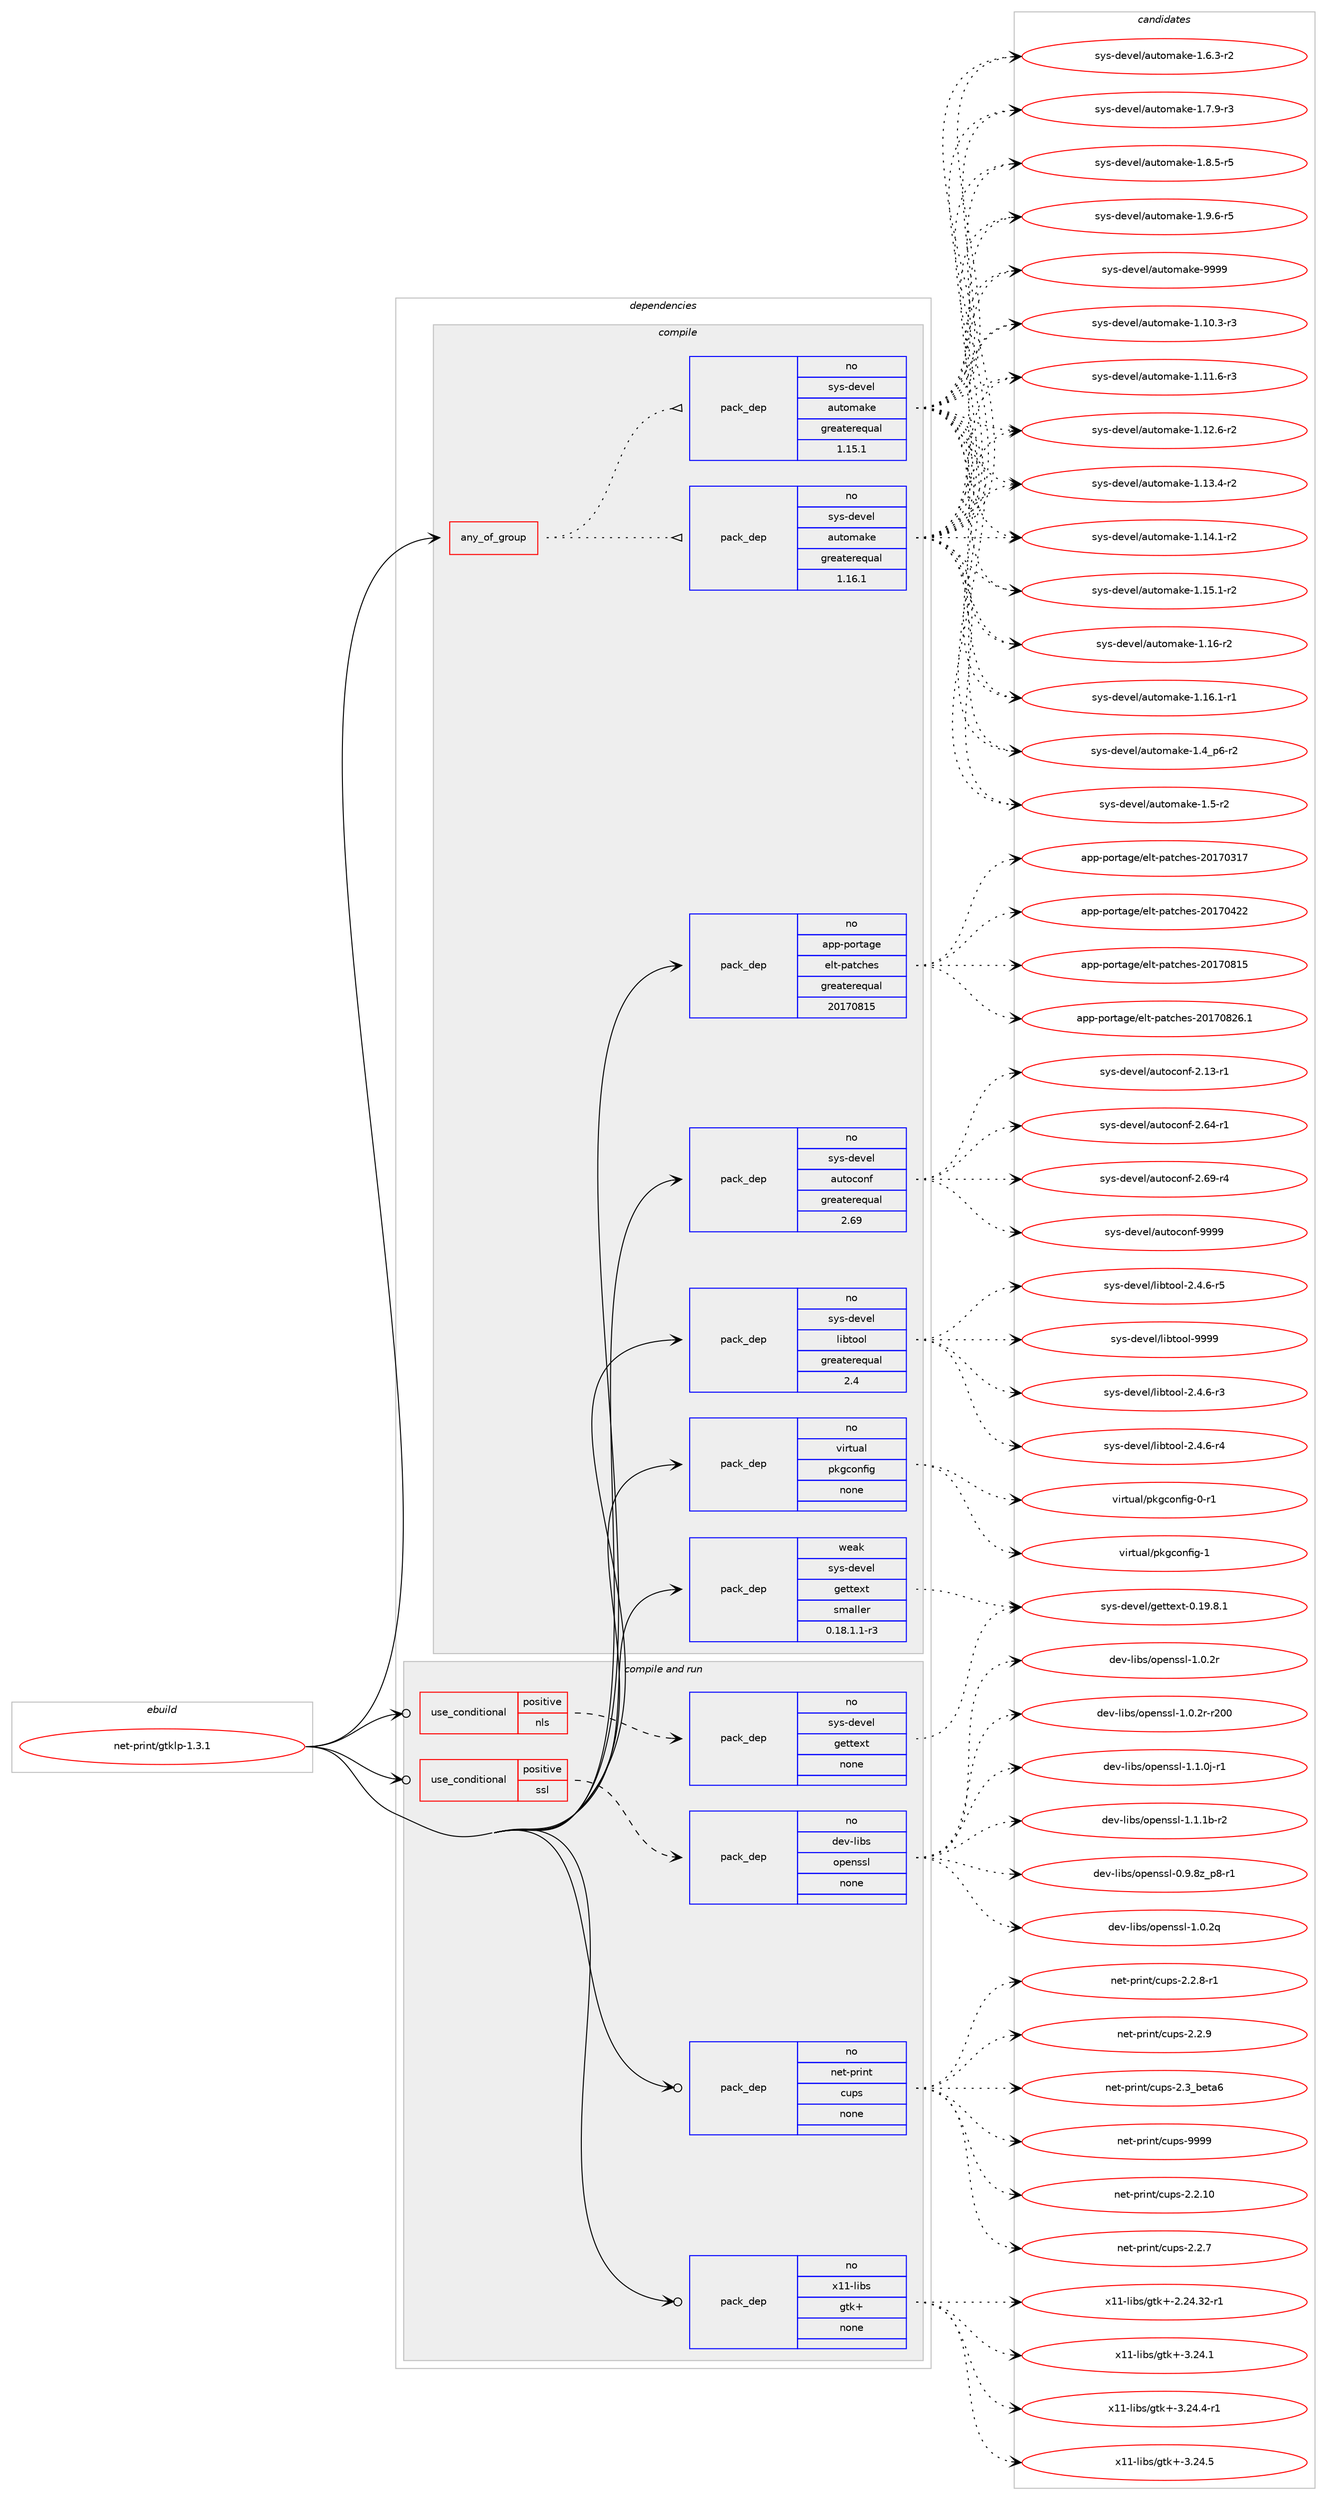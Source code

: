 digraph prolog {

# *************
# Graph options
# *************

newrank=true;
concentrate=true;
compound=true;
graph [rankdir=LR,fontname=Helvetica,fontsize=10,ranksep=1.5];#, ranksep=2.5, nodesep=0.2];
edge  [arrowhead=vee];
node  [fontname=Helvetica,fontsize=10];

# **********
# The ebuild
# **********

subgraph cluster_leftcol {
color=gray;
rank=same;
label=<<i>ebuild</i>>;
id [label="net-print/gtklp-1.3.1", color=red, width=4, href="../net-print/gtklp-1.3.1.svg"];
}

# ****************
# The dependencies
# ****************

subgraph cluster_midcol {
color=gray;
label=<<i>dependencies</i>>;
subgraph cluster_compile {
fillcolor="#eeeeee";
style=filled;
label=<<i>compile</i>>;
subgraph any26582 {
dependency1677041 [label=<<TABLE BORDER="0" CELLBORDER="1" CELLSPACING="0" CELLPADDING="4"><TR><TD CELLPADDING="10">any_of_group</TD></TR></TABLE>>, shape=none, color=red];subgraph pack1199281 {
dependency1677042 [label=<<TABLE BORDER="0" CELLBORDER="1" CELLSPACING="0" CELLPADDING="4" WIDTH="220"><TR><TD ROWSPAN="6" CELLPADDING="30">pack_dep</TD></TR><TR><TD WIDTH="110">no</TD></TR><TR><TD>sys-devel</TD></TR><TR><TD>automake</TD></TR><TR><TD>greaterequal</TD></TR><TR><TD>1.16.1</TD></TR></TABLE>>, shape=none, color=blue];
}
dependency1677041:e -> dependency1677042:w [weight=20,style="dotted",arrowhead="oinv"];
subgraph pack1199282 {
dependency1677043 [label=<<TABLE BORDER="0" CELLBORDER="1" CELLSPACING="0" CELLPADDING="4" WIDTH="220"><TR><TD ROWSPAN="6" CELLPADDING="30">pack_dep</TD></TR><TR><TD WIDTH="110">no</TD></TR><TR><TD>sys-devel</TD></TR><TR><TD>automake</TD></TR><TR><TD>greaterequal</TD></TR><TR><TD>1.15.1</TD></TR></TABLE>>, shape=none, color=blue];
}
dependency1677041:e -> dependency1677043:w [weight=20,style="dotted",arrowhead="oinv"];
}
id:e -> dependency1677041:w [weight=20,style="solid",arrowhead="vee"];
subgraph pack1199283 {
dependency1677044 [label=<<TABLE BORDER="0" CELLBORDER="1" CELLSPACING="0" CELLPADDING="4" WIDTH="220"><TR><TD ROWSPAN="6" CELLPADDING="30">pack_dep</TD></TR><TR><TD WIDTH="110">no</TD></TR><TR><TD>app-portage</TD></TR><TR><TD>elt-patches</TD></TR><TR><TD>greaterequal</TD></TR><TR><TD>20170815</TD></TR></TABLE>>, shape=none, color=blue];
}
id:e -> dependency1677044:w [weight=20,style="solid",arrowhead="vee"];
subgraph pack1199284 {
dependency1677045 [label=<<TABLE BORDER="0" CELLBORDER="1" CELLSPACING="0" CELLPADDING="4" WIDTH="220"><TR><TD ROWSPAN="6" CELLPADDING="30">pack_dep</TD></TR><TR><TD WIDTH="110">no</TD></TR><TR><TD>sys-devel</TD></TR><TR><TD>autoconf</TD></TR><TR><TD>greaterequal</TD></TR><TR><TD>2.69</TD></TR></TABLE>>, shape=none, color=blue];
}
id:e -> dependency1677045:w [weight=20,style="solid",arrowhead="vee"];
subgraph pack1199285 {
dependency1677046 [label=<<TABLE BORDER="0" CELLBORDER="1" CELLSPACING="0" CELLPADDING="4" WIDTH="220"><TR><TD ROWSPAN="6" CELLPADDING="30">pack_dep</TD></TR><TR><TD WIDTH="110">no</TD></TR><TR><TD>sys-devel</TD></TR><TR><TD>libtool</TD></TR><TR><TD>greaterequal</TD></TR><TR><TD>2.4</TD></TR></TABLE>>, shape=none, color=blue];
}
id:e -> dependency1677046:w [weight=20,style="solid",arrowhead="vee"];
subgraph pack1199286 {
dependency1677047 [label=<<TABLE BORDER="0" CELLBORDER="1" CELLSPACING="0" CELLPADDING="4" WIDTH="220"><TR><TD ROWSPAN="6" CELLPADDING="30">pack_dep</TD></TR><TR><TD WIDTH="110">no</TD></TR><TR><TD>virtual</TD></TR><TR><TD>pkgconfig</TD></TR><TR><TD>none</TD></TR><TR><TD></TD></TR></TABLE>>, shape=none, color=blue];
}
id:e -> dependency1677047:w [weight=20,style="solid",arrowhead="vee"];
subgraph pack1199287 {
dependency1677048 [label=<<TABLE BORDER="0" CELLBORDER="1" CELLSPACING="0" CELLPADDING="4" WIDTH="220"><TR><TD ROWSPAN="6" CELLPADDING="30">pack_dep</TD></TR><TR><TD WIDTH="110">weak</TD></TR><TR><TD>sys-devel</TD></TR><TR><TD>gettext</TD></TR><TR><TD>smaller</TD></TR><TR><TD>0.18.1.1-r3</TD></TR></TABLE>>, shape=none, color=blue];
}
id:e -> dependency1677048:w [weight=20,style="solid",arrowhead="vee"];
}
subgraph cluster_compileandrun {
fillcolor="#eeeeee";
style=filled;
label=<<i>compile and run</i>>;
subgraph cond450345 {
dependency1677049 [label=<<TABLE BORDER="0" CELLBORDER="1" CELLSPACING="0" CELLPADDING="4"><TR><TD ROWSPAN="3" CELLPADDING="10">use_conditional</TD></TR><TR><TD>positive</TD></TR><TR><TD>nls</TD></TR></TABLE>>, shape=none, color=red];
subgraph pack1199288 {
dependency1677050 [label=<<TABLE BORDER="0" CELLBORDER="1" CELLSPACING="0" CELLPADDING="4" WIDTH="220"><TR><TD ROWSPAN="6" CELLPADDING="30">pack_dep</TD></TR><TR><TD WIDTH="110">no</TD></TR><TR><TD>sys-devel</TD></TR><TR><TD>gettext</TD></TR><TR><TD>none</TD></TR><TR><TD></TD></TR></TABLE>>, shape=none, color=blue];
}
dependency1677049:e -> dependency1677050:w [weight=20,style="dashed",arrowhead="vee"];
}
id:e -> dependency1677049:w [weight=20,style="solid",arrowhead="odotvee"];
subgraph cond450346 {
dependency1677051 [label=<<TABLE BORDER="0" CELLBORDER="1" CELLSPACING="0" CELLPADDING="4"><TR><TD ROWSPAN="3" CELLPADDING="10">use_conditional</TD></TR><TR><TD>positive</TD></TR><TR><TD>ssl</TD></TR></TABLE>>, shape=none, color=red];
subgraph pack1199289 {
dependency1677052 [label=<<TABLE BORDER="0" CELLBORDER="1" CELLSPACING="0" CELLPADDING="4" WIDTH="220"><TR><TD ROWSPAN="6" CELLPADDING="30">pack_dep</TD></TR><TR><TD WIDTH="110">no</TD></TR><TR><TD>dev-libs</TD></TR><TR><TD>openssl</TD></TR><TR><TD>none</TD></TR><TR><TD></TD></TR></TABLE>>, shape=none, color=blue];
}
dependency1677051:e -> dependency1677052:w [weight=20,style="dashed",arrowhead="vee"];
}
id:e -> dependency1677051:w [weight=20,style="solid",arrowhead="odotvee"];
subgraph pack1199290 {
dependency1677053 [label=<<TABLE BORDER="0" CELLBORDER="1" CELLSPACING="0" CELLPADDING="4" WIDTH="220"><TR><TD ROWSPAN="6" CELLPADDING="30">pack_dep</TD></TR><TR><TD WIDTH="110">no</TD></TR><TR><TD>net-print</TD></TR><TR><TD>cups</TD></TR><TR><TD>none</TD></TR><TR><TD></TD></TR></TABLE>>, shape=none, color=blue];
}
id:e -> dependency1677053:w [weight=20,style="solid",arrowhead="odotvee"];
subgraph pack1199291 {
dependency1677054 [label=<<TABLE BORDER="0" CELLBORDER="1" CELLSPACING="0" CELLPADDING="4" WIDTH="220"><TR><TD ROWSPAN="6" CELLPADDING="30">pack_dep</TD></TR><TR><TD WIDTH="110">no</TD></TR><TR><TD>x11-libs</TD></TR><TR><TD>gtk+</TD></TR><TR><TD>none</TD></TR><TR><TD></TD></TR></TABLE>>, shape=none, color=blue];
}
id:e -> dependency1677054:w [weight=20,style="solid",arrowhead="odotvee"];
}
subgraph cluster_run {
fillcolor="#eeeeee";
style=filled;
label=<<i>run</i>>;
}
}

# **************
# The candidates
# **************

subgraph cluster_choices {
rank=same;
color=gray;
label=<<i>candidates</i>>;

subgraph choice1199281 {
color=black;
nodesep=1;
choice11512111545100101118101108479711711611110997107101454946494846514511451 [label="sys-devel/automake-1.10.3-r3", color=red, width=4,href="../sys-devel/automake-1.10.3-r3.svg"];
choice11512111545100101118101108479711711611110997107101454946494946544511451 [label="sys-devel/automake-1.11.6-r3", color=red, width=4,href="../sys-devel/automake-1.11.6-r3.svg"];
choice11512111545100101118101108479711711611110997107101454946495046544511450 [label="sys-devel/automake-1.12.6-r2", color=red, width=4,href="../sys-devel/automake-1.12.6-r2.svg"];
choice11512111545100101118101108479711711611110997107101454946495146524511450 [label="sys-devel/automake-1.13.4-r2", color=red, width=4,href="../sys-devel/automake-1.13.4-r2.svg"];
choice11512111545100101118101108479711711611110997107101454946495246494511450 [label="sys-devel/automake-1.14.1-r2", color=red, width=4,href="../sys-devel/automake-1.14.1-r2.svg"];
choice11512111545100101118101108479711711611110997107101454946495346494511450 [label="sys-devel/automake-1.15.1-r2", color=red, width=4,href="../sys-devel/automake-1.15.1-r2.svg"];
choice1151211154510010111810110847971171161111099710710145494649544511450 [label="sys-devel/automake-1.16-r2", color=red, width=4,href="../sys-devel/automake-1.16-r2.svg"];
choice11512111545100101118101108479711711611110997107101454946495446494511449 [label="sys-devel/automake-1.16.1-r1", color=red, width=4,href="../sys-devel/automake-1.16.1-r1.svg"];
choice115121115451001011181011084797117116111109971071014549465295112544511450 [label="sys-devel/automake-1.4_p6-r2", color=red, width=4,href="../sys-devel/automake-1.4_p6-r2.svg"];
choice11512111545100101118101108479711711611110997107101454946534511450 [label="sys-devel/automake-1.5-r2", color=red, width=4,href="../sys-devel/automake-1.5-r2.svg"];
choice115121115451001011181011084797117116111109971071014549465446514511450 [label="sys-devel/automake-1.6.3-r2", color=red, width=4,href="../sys-devel/automake-1.6.3-r2.svg"];
choice115121115451001011181011084797117116111109971071014549465546574511451 [label="sys-devel/automake-1.7.9-r3", color=red, width=4,href="../sys-devel/automake-1.7.9-r3.svg"];
choice115121115451001011181011084797117116111109971071014549465646534511453 [label="sys-devel/automake-1.8.5-r5", color=red, width=4,href="../sys-devel/automake-1.8.5-r5.svg"];
choice115121115451001011181011084797117116111109971071014549465746544511453 [label="sys-devel/automake-1.9.6-r5", color=red, width=4,href="../sys-devel/automake-1.9.6-r5.svg"];
choice115121115451001011181011084797117116111109971071014557575757 [label="sys-devel/automake-9999", color=red, width=4,href="../sys-devel/automake-9999.svg"];
dependency1677042:e -> choice11512111545100101118101108479711711611110997107101454946494846514511451:w [style=dotted,weight="100"];
dependency1677042:e -> choice11512111545100101118101108479711711611110997107101454946494946544511451:w [style=dotted,weight="100"];
dependency1677042:e -> choice11512111545100101118101108479711711611110997107101454946495046544511450:w [style=dotted,weight="100"];
dependency1677042:e -> choice11512111545100101118101108479711711611110997107101454946495146524511450:w [style=dotted,weight="100"];
dependency1677042:e -> choice11512111545100101118101108479711711611110997107101454946495246494511450:w [style=dotted,weight="100"];
dependency1677042:e -> choice11512111545100101118101108479711711611110997107101454946495346494511450:w [style=dotted,weight="100"];
dependency1677042:e -> choice1151211154510010111810110847971171161111099710710145494649544511450:w [style=dotted,weight="100"];
dependency1677042:e -> choice11512111545100101118101108479711711611110997107101454946495446494511449:w [style=dotted,weight="100"];
dependency1677042:e -> choice115121115451001011181011084797117116111109971071014549465295112544511450:w [style=dotted,weight="100"];
dependency1677042:e -> choice11512111545100101118101108479711711611110997107101454946534511450:w [style=dotted,weight="100"];
dependency1677042:e -> choice115121115451001011181011084797117116111109971071014549465446514511450:w [style=dotted,weight="100"];
dependency1677042:e -> choice115121115451001011181011084797117116111109971071014549465546574511451:w [style=dotted,weight="100"];
dependency1677042:e -> choice115121115451001011181011084797117116111109971071014549465646534511453:w [style=dotted,weight="100"];
dependency1677042:e -> choice115121115451001011181011084797117116111109971071014549465746544511453:w [style=dotted,weight="100"];
dependency1677042:e -> choice115121115451001011181011084797117116111109971071014557575757:w [style=dotted,weight="100"];
}
subgraph choice1199282 {
color=black;
nodesep=1;
choice11512111545100101118101108479711711611110997107101454946494846514511451 [label="sys-devel/automake-1.10.3-r3", color=red, width=4,href="../sys-devel/automake-1.10.3-r3.svg"];
choice11512111545100101118101108479711711611110997107101454946494946544511451 [label="sys-devel/automake-1.11.6-r3", color=red, width=4,href="../sys-devel/automake-1.11.6-r3.svg"];
choice11512111545100101118101108479711711611110997107101454946495046544511450 [label="sys-devel/automake-1.12.6-r2", color=red, width=4,href="../sys-devel/automake-1.12.6-r2.svg"];
choice11512111545100101118101108479711711611110997107101454946495146524511450 [label="sys-devel/automake-1.13.4-r2", color=red, width=4,href="../sys-devel/automake-1.13.4-r2.svg"];
choice11512111545100101118101108479711711611110997107101454946495246494511450 [label="sys-devel/automake-1.14.1-r2", color=red, width=4,href="../sys-devel/automake-1.14.1-r2.svg"];
choice11512111545100101118101108479711711611110997107101454946495346494511450 [label="sys-devel/automake-1.15.1-r2", color=red, width=4,href="../sys-devel/automake-1.15.1-r2.svg"];
choice1151211154510010111810110847971171161111099710710145494649544511450 [label="sys-devel/automake-1.16-r2", color=red, width=4,href="../sys-devel/automake-1.16-r2.svg"];
choice11512111545100101118101108479711711611110997107101454946495446494511449 [label="sys-devel/automake-1.16.1-r1", color=red, width=4,href="../sys-devel/automake-1.16.1-r1.svg"];
choice115121115451001011181011084797117116111109971071014549465295112544511450 [label="sys-devel/automake-1.4_p6-r2", color=red, width=4,href="../sys-devel/automake-1.4_p6-r2.svg"];
choice11512111545100101118101108479711711611110997107101454946534511450 [label="sys-devel/automake-1.5-r2", color=red, width=4,href="../sys-devel/automake-1.5-r2.svg"];
choice115121115451001011181011084797117116111109971071014549465446514511450 [label="sys-devel/automake-1.6.3-r2", color=red, width=4,href="../sys-devel/automake-1.6.3-r2.svg"];
choice115121115451001011181011084797117116111109971071014549465546574511451 [label="sys-devel/automake-1.7.9-r3", color=red, width=4,href="../sys-devel/automake-1.7.9-r3.svg"];
choice115121115451001011181011084797117116111109971071014549465646534511453 [label="sys-devel/automake-1.8.5-r5", color=red, width=4,href="../sys-devel/automake-1.8.5-r5.svg"];
choice115121115451001011181011084797117116111109971071014549465746544511453 [label="sys-devel/automake-1.9.6-r5", color=red, width=4,href="../sys-devel/automake-1.9.6-r5.svg"];
choice115121115451001011181011084797117116111109971071014557575757 [label="sys-devel/automake-9999", color=red, width=4,href="../sys-devel/automake-9999.svg"];
dependency1677043:e -> choice11512111545100101118101108479711711611110997107101454946494846514511451:w [style=dotted,weight="100"];
dependency1677043:e -> choice11512111545100101118101108479711711611110997107101454946494946544511451:w [style=dotted,weight="100"];
dependency1677043:e -> choice11512111545100101118101108479711711611110997107101454946495046544511450:w [style=dotted,weight="100"];
dependency1677043:e -> choice11512111545100101118101108479711711611110997107101454946495146524511450:w [style=dotted,weight="100"];
dependency1677043:e -> choice11512111545100101118101108479711711611110997107101454946495246494511450:w [style=dotted,weight="100"];
dependency1677043:e -> choice11512111545100101118101108479711711611110997107101454946495346494511450:w [style=dotted,weight="100"];
dependency1677043:e -> choice1151211154510010111810110847971171161111099710710145494649544511450:w [style=dotted,weight="100"];
dependency1677043:e -> choice11512111545100101118101108479711711611110997107101454946495446494511449:w [style=dotted,weight="100"];
dependency1677043:e -> choice115121115451001011181011084797117116111109971071014549465295112544511450:w [style=dotted,weight="100"];
dependency1677043:e -> choice11512111545100101118101108479711711611110997107101454946534511450:w [style=dotted,weight="100"];
dependency1677043:e -> choice115121115451001011181011084797117116111109971071014549465446514511450:w [style=dotted,weight="100"];
dependency1677043:e -> choice115121115451001011181011084797117116111109971071014549465546574511451:w [style=dotted,weight="100"];
dependency1677043:e -> choice115121115451001011181011084797117116111109971071014549465646534511453:w [style=dotted,weight="100"];
dependency1677043:e -> choice115121115451001011181011084797117116111109971071014549465746544511453:w [style=dotted,weight="100"];
dependency1677043:e -> choice115121115451001011181011084797117116111109971071014557575757:w [style=dotted,weight="100"];
}
subgraph choice1199283 {
color=black;
nodesep=1;
choice97112112451121111141169710310147101108116451129711699104101115455048495548514955 [label="app-portage/elt-patches-20170317", color=red, width=4,href="../app-portage/elt-patches-20170317.svg"];
choice97112112451121111141169710310147101108116451129711699104101115455048495548525050 [label="app-portage/elt-patches-20170422", color=red, width=4,href="../app-portage/elt-patches-20170422.svg"];
choice97112112451121111141169710310147101108116451129711699104101115455048495548564953 [label="app-portage/elt-patches-20170815", color=red, width=4,href="../app-portage/elt-patches-20170815.svg"];
choice971121124511211111411697103101471011081164511297116991041011154550484955485650544649 [label="app-portage/elt-patches-20170826.1", color=red, width=4,href="../app-portage/elt-patches-20170826.1.svg"];
dependency1677044:e -> choice97112112451121111141169710310147101108116451129711699104101115455048495548514955:w [style=dotted,weight="100"];
dependency1677044:e -> choice97112112451121111141169710310147101108116451129711699104101115455048495548525050:w [style=dotted,weight="100"];
dependency1677044:e -> choice97112112451121111141169710310147101108116451129711699104101115455048495548564953:w [style=dotted,weight="100"];
dependency1677044:e -> choice971121124511211111411697103101471011081164511297116991041011154550484955485650544649:w [style=dotted,weight="100"];
}
subgraph choice1199284 {
color=black;
nodesep=1;
choice1151211154510010111810110847971171161119911111010245504649514511449 [label="sys-devel/autoconf-2.13-r1", color=red, width=4,href="../sys-devel/autoconf-2.13-r1.svg"];
choice1151211154510010111810110847971171161119911111010245504654524511449 [label="sys-devel/autoconf-2.64-r1", color=red, width=4,href="../sys-devel/autoconf-2.64-r1.svg"];
choice1151211154510010111810110847971171161119911111010245504654574511452 [label="sys-devel/autoconf-2.69-r4", color=red, width=4,href="../sys-devel/autoconf-2.69-r4.svg"];
choice115121115451001011181011084797117116111991111101024557575757 [label="sys-devel/autoconf-9999", color=red, width=4,href="../sys-devel/autoconf-9999.svg"];
dependency1677045:e -> choice1151211154510010111810110847971171161119911111010245504649514511449:w [style=dotted,weight="100"];
dependency1677045:e -> choice1151211154510010111810110847971171161119911111010245504654524511449:w [style=dotted,weight="100"];
dependency1677045:e -> choice1151211154510010111810110847971171161119911111010245504654574511452:w [style=dotted,weight="100"];
dependency1677045:e -> choice115121115451001011181011084797117116111991111101024557575757:w [style=dotted,weight="100"];
}
subgraph choice1199285 {
color=black;
nodesep=1;
choice1151211154510010111810110847108105981161111111084550465246544511451 [label="sys-devel/libtool-2.4.6-r3", color=red, width=4,href="../sys-devel/libtool-2.4.6-r3.svg"];
choice1151211154510010111810110847108105981161111111084550465246544511452 [label="sys-devel/libtool-2.4.6-r4", color=red, width=4,href="../sys-devel/libtool-2.4.6-r4.svg"];
choice1151211154510010111810110847108105981161111111084550465246544511453 [label="sys-devel/libtool-2.4.6-r5", color=red, width=4,href="../sys-devel/libtool-2.4.6-r5.svg"];
choice1151211154510010111810110847108105981161111111084557575757 [label="sys-devel/libtool-9999", color=red, width=4,href="../sys-devel/libtool-9999.svg"];
dependency1677046:e -> choice1151211154510010111810110847108105981161111111084550465246544511451:w [style=dotted,weight="100"];
dependency1677046:e -> choice1151211154510010111810110847108105981161111111084550465246544511452:w [style=dotted,weight="100"];
dependency1677046:e -> choice1151211154510010111810110847108105981161111111084550465246544511453:w [style=dotted,weight="100"];
dependency1677046:e -> choice1151211154510010111810110847108105981161111111084557575757:w [style=dotted,weight="100"];
}
subgraph choice1199286 {
color=black;
nodesep=1;
choice11810511411611797108471121071039911111010210510345484511449 [label="virtual/pkgconfig-0-r1", color=red, width=4,href="../virtual/pkgconfig-0-r1.svg"];
choice1181051141161179710847112107103991111101021051034549 [label="virtual/pkgconfig-1", color=red, width=4,href="../virtual/pkgconfig-1.svg"];
dependency1677047:e -> choice11810511411611797108471121071039911111010210510345484511449:w [style=dotted,weight="100"];
dependency1677047:e -> choice1181051141161179710847112107103991111101021051034549:w [style=dotted,weight="100"];
}
subgraph choice1199287 {
color=black;
nodesep=1;
choice1151211154510010111810110847103101116116101120116454846495746564649 [label="sys-devel/gettext-0.19.8.1", color=red, width=4,href="../sys-devel/gettext-0.19.8.1.svg"];
dependency1677048:e -> choice1151211154510010111810110847103101116116101120116454846495746564649:w [style=dotted,weight="100"];
}
subgraph choice1199288 {
color=black;
nodesep=1;
choice1151211154510010111810110847103101116116101120116454846495746564649 [label="sys-devel/gettext-0.19.8.1", color=red, width=4,href="../sys-devel/gettext-0.19.8.1.svg"];
dependency1677050:e -> choice1151211154510010111810110847103101116116101120116454846495746564649:w [style=dotted,weight="100"];
}
subgraph choice1199289 {
color=black;
nodesep=1;
choice10010111845108105981154711111210111011511510845484657465612295112564511449 [label="dev-libs/openssl-0.9.8z_p8-r1", color=red, width=4,href="../dev-libs/openssl-0.9.8z_p8-r1.svg"];
choice100101118451081059811547111112101110115115108454946484650113 [label="dev-libs/openssl-1.0.2q", color=red, width=4,href="../dev-libs/openssl-1.0.2q.svg"];
choice100101118451081059811547111112101110115115108454946484650114 [label="dev-libs/openssl-1.0.2r", color=red, width=4,href="../dev-libs/openssl-1.0.2r.svg"];
choice10010111845108105981154711111210111011511510845494648465011445114504848 [label="dev-libs/openssl-1.0.2r-r200", color=red, width=4,href="../dev-libs/openssl-1.0.2r-r200.svg"];
choice1001011184510810598115471111121011101151151084549464946481064511449 [label="dev-libs/openssl-1.1.0j-r1", color=red, width=4,href="../dev-libs/openssl-1.1.0j-r1.svg"];
choice100101118451081059811547111112101110115115108454946494649984511450 [label="dev-libs/openssl-1.1.1b-r2", color=red, width=4,href="../dev-libs/openssl-1.1.1b-r2.svg"];
dependency1677052:e -> choice10010111845108105981154711111210111011511510845484657465612295112564511449:w [style=dotted,weight="100"];
dependency1677052:e -> choice100101118451081059811547111112101110115115108454946484650113:w [style=dotted,weight="100"];
dependency1677052:e -> choice100101118451081059811547111112101110115115108454946484650114:w [style=dotted,weight="100"];
dependency1677052:e -> choice10010111845108105981154711111210111011511510845494648465011445114504848:w [style=dotted,weight="100"];
dependency1677052:e -> choice1001011184510810598115471111121011101151151084549464946481064511449:w [style=dotted,weight="100"];
dependency1677052:e -> choice100101118451081059811547111112101110115115108454946494649984511450:w [style=dotted,weight="100"];
}
subgraph choice1199290 {
color=black;
nodesep=1;
choice11010111645112114105110116479911711211545504650464948 [label="net-print/cups-2.2.10", color=red, width=4,href="../net-print/cups-2.2.10.svg"];
choice110101116451121141051101164799117112115455046504655 [label="net-print/cups-2.2.7", color=red, width=4,href="../net-print/cups-2.2.7.svg"];
choice1101011164511211410511011647991171121154550465046564511449 [label="net-print/cups-2.2.8-r1", color=red, width=4,href="../net-print/cups-2.2.8-r1.svg"];
choice110101116451121141051101164799117112115455046504657 [label="net-print/cups-2.2.9", color=red, width=4,href="../net-print/cups-2.2.9.svg"];
choice1101011164511211410511011647991171121154550465195981011169754 [label="net-print/cups-2.3_beta6", color=red, width=4,href="../net-print/cups-2.3_beta6.svg"];
choice1101011164511211410511011647991171121154557575757 [label="net-print/cups-9999", color=red, width=4,href="../net-print/cups-9999.svg"];
dependency1677053:e -> choice11010111645112114105110116479911711211545504650464948:w [style=dotted,weight="100"];
dependency1677053:e -> choice110101116451121141051101164799117112115455046504655:w [style=dotted,weight="100"];
dependency1677053:e -> choice1101011164511211410511011647991171121154550465046564511449:w [style=dotted,weight="100"];
dependency1677053:e -> choice110101116451121141051101164799117112115455046504657:w [style=dotted,weight="100"];
dependency1677053:e -> choice1101011164511211410511011647991171121154550465195981011169754:w [style=dotted,weight="100"];
dependency1677053:e -> choice1101011164511211410511011647991171121154557575757:w [style=dotted,weight="100"];
}
subgraph choice1199291 {
color=black;
nodesep=1;
choice12049494510810598115471031161074345504650524651504511449 [label="x11-libs/gtk+-2.24.32-r1", color=red, width=4,href="../x11-libs/gtk+-2.24.32-r1.svg"];
choice12049494510810598115471031161074345514650524649 [label="x11-libs/gtk+-3.24.1", color=red, width=4,href="../x11-libs/gtk+-3.24.1.svg"];
choice120494945108105981154710311610743455146505246524511449 [label="x11-libs/gtk+-3.24.4-r1", color=red, width=4,href="../x11-libs/gtk+-3.24.4-r1.svg"];
choice12049494510810598115471031161074345514650524653 [label="x11-libs/gtk+-3.24.5", color=red, width=4,href="../x11-libs/gtk+-3.24.5.svg"];
dependency1677054:e -> choice12049494510810598115471031161074345504650524651504511449:w [style=dotted,weight="100"];
dependency1677054:e -> choice12049494510810598115471031161074345514650524649:w [style=dotted,weight="100"];
dependency1677054:e -> choice120494945108105981154710311610743455146505246524511449:w [style=dotted,weight="100"];
dependency1677054:e -> choice12049494510810598115471031161074345514650524653:w [style=dotted,weight="100"];
}
}

}
